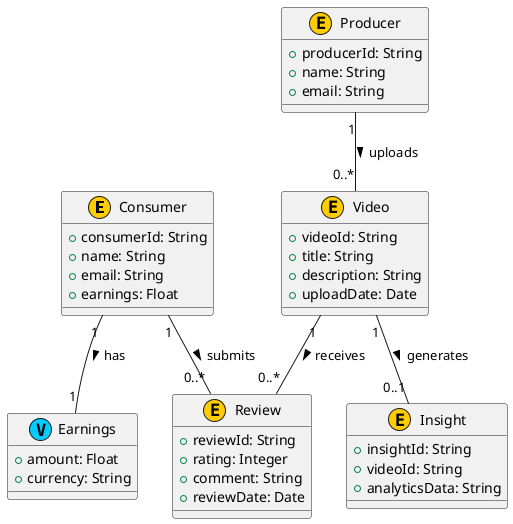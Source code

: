 @startuml

!define ENTITY(x) class x << (E,#FFCC00) >>
!define VALUE_OBJECT(x) class x << (V,#00CCFF) >>
!define AGGREGATE(x) class x << (A,#CCFFCC) >>

ENTITY(Consumer) {
    +consumerId: String
    +name: String
    +email: String
    +earnings: Float
}

ENTITY(Producer) {
    +producerId: String
    +name: String
    +email: String
}

ENTITY(Video) {
    +videoId: String
    +title: String
    +description: String
    +uploadDate: Date
}

ENTITY(Review) {
    +reviewId: String
    +rating: Integer
    +comment: String
    +reviewDate: Date
}

ENTITY(Insight) {
    +insightId: String
    +videoId: String
    +analyticsData: String
}

VALUE_OBJECT(Earnings) {
    +amount: Float
    +currency: String
}

Consumer "1" -- "0..*" Review : submits >
Consumer "1" -- "1" Earnings : has >
Producer "1" -- "0..*" Video : uploads >
Video "1" -- "0..*" Review : receives >
Video "1" -- "0..1" Insight : generates >

@enduml
